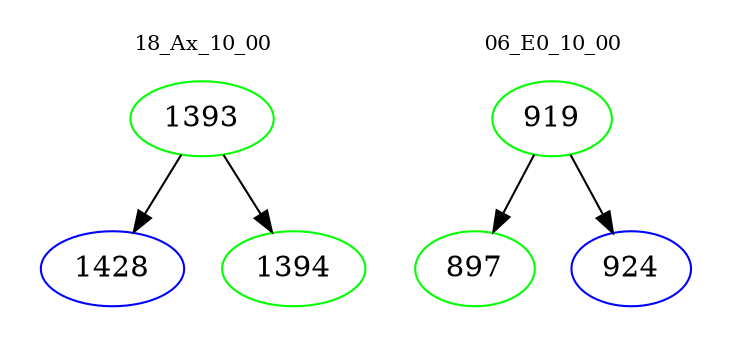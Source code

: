 digraph{
subgraph cluster_0 {
color = white
label = "18_Ax_10_00";
fontsize=10;
T0_1393 [label="1393", color="green"]
T0_1393 -> T0_1428 [color="black"]
T0_1428 [label="1428", color="blue"]
T0_1393 -> T0_1394 [color="black"]
T0_1394 [label="1394", color="green"]
}
subgraph cluster_1 {
color = white
label = "06_E0_10_00";
fontsize=10;
T1_919 [label="919", color="green"]
T1_919 -> T1_897 [color="black"]
T1_897 [label="897", color="green"]
T1_919 -> T1_924 [color="black"]
T1_924 [label="924", color="blue"]
}
}
